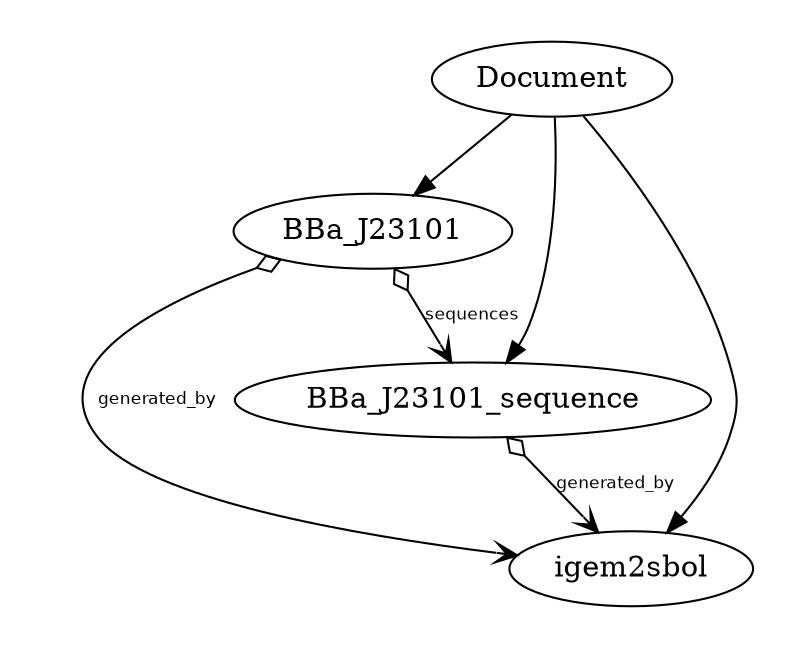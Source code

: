 digraph {
	subgraph cluster_toplevels {
		graph [style=invis]
		Document
		"synbiohub.org/public/igem/BBa_J23101"
		Document -> "synbiohub.org/public/igem/BBa_J23101"
		Document
		"synbiohub.org/public/igem/BBa_J23101_sequence"
		Document -> "synbiohub.org/public/igem/BBa_J23101_sequence"
		Document
		"synbiohub.org/public/igem/igem2sbol"
		Document -> "synbiohub.org/public/igem/igem2sbol"
	}
	subgraph "cluster_synbiohub.org/public/igem/BBa_J23101" {
		graph [style=invis]
	}
	subgraph "cluster_synbiohub.org/public/igem/BBa_J23101_sequence" {
		graph [style=invis]
	}
	subgraph "cluster_synbiohub.org/public/igem/igem2sbol" {
		graph [style=invis]
	}
	"synbiohub.org/public/igem/BBa_J23101" [label=BBa_J23101]
	"synbiohub.org/public/igem/igem2sbol" [label=igem2sbol]
	"synbiohub.org/public/igem/BBa_J23101" -> "synbiohub.org/public/igem/igem2sbol" [label=generated_by arrowhead=vee arrowtail=odiamond dir=both fontname="Bitstream Vera Sans" fontsize=8 weight=0]
	"synbiohub.org/public/igem/BBa_J23101" [label=BBa_J23101]
	"synbiohub.org/public/igem/BBa_J23101_sequence" [label=BBa_J23101_sequence]
	"synbiohub.org/public/igem/BBa_J23101" -> "synbiohub.org/public/igem/BBa_J23101_sequence" [label=sequences arrowhead=vee arrowtail=odiamond dir=both fontname="Bitstream Vera Sans" fontsize=8 weight=0]
	"synbiohub.org/public/igem/BBa_J23101_sequence" [label=BBa_J23101_sequence]
	"synbiohub.org/public/igem/igem2sbol" [label=igem2sbol]
	"synbiohub.org/public/igem/BBa_J23101_sequence" -> "synbiohub.org/public/igem/igem2sbol" [label=generated_by arrowhead=vee arrowtail=odiamond dir=both fontname="Bitstream Vera Sans" fontsize=8 weight=0]
}

